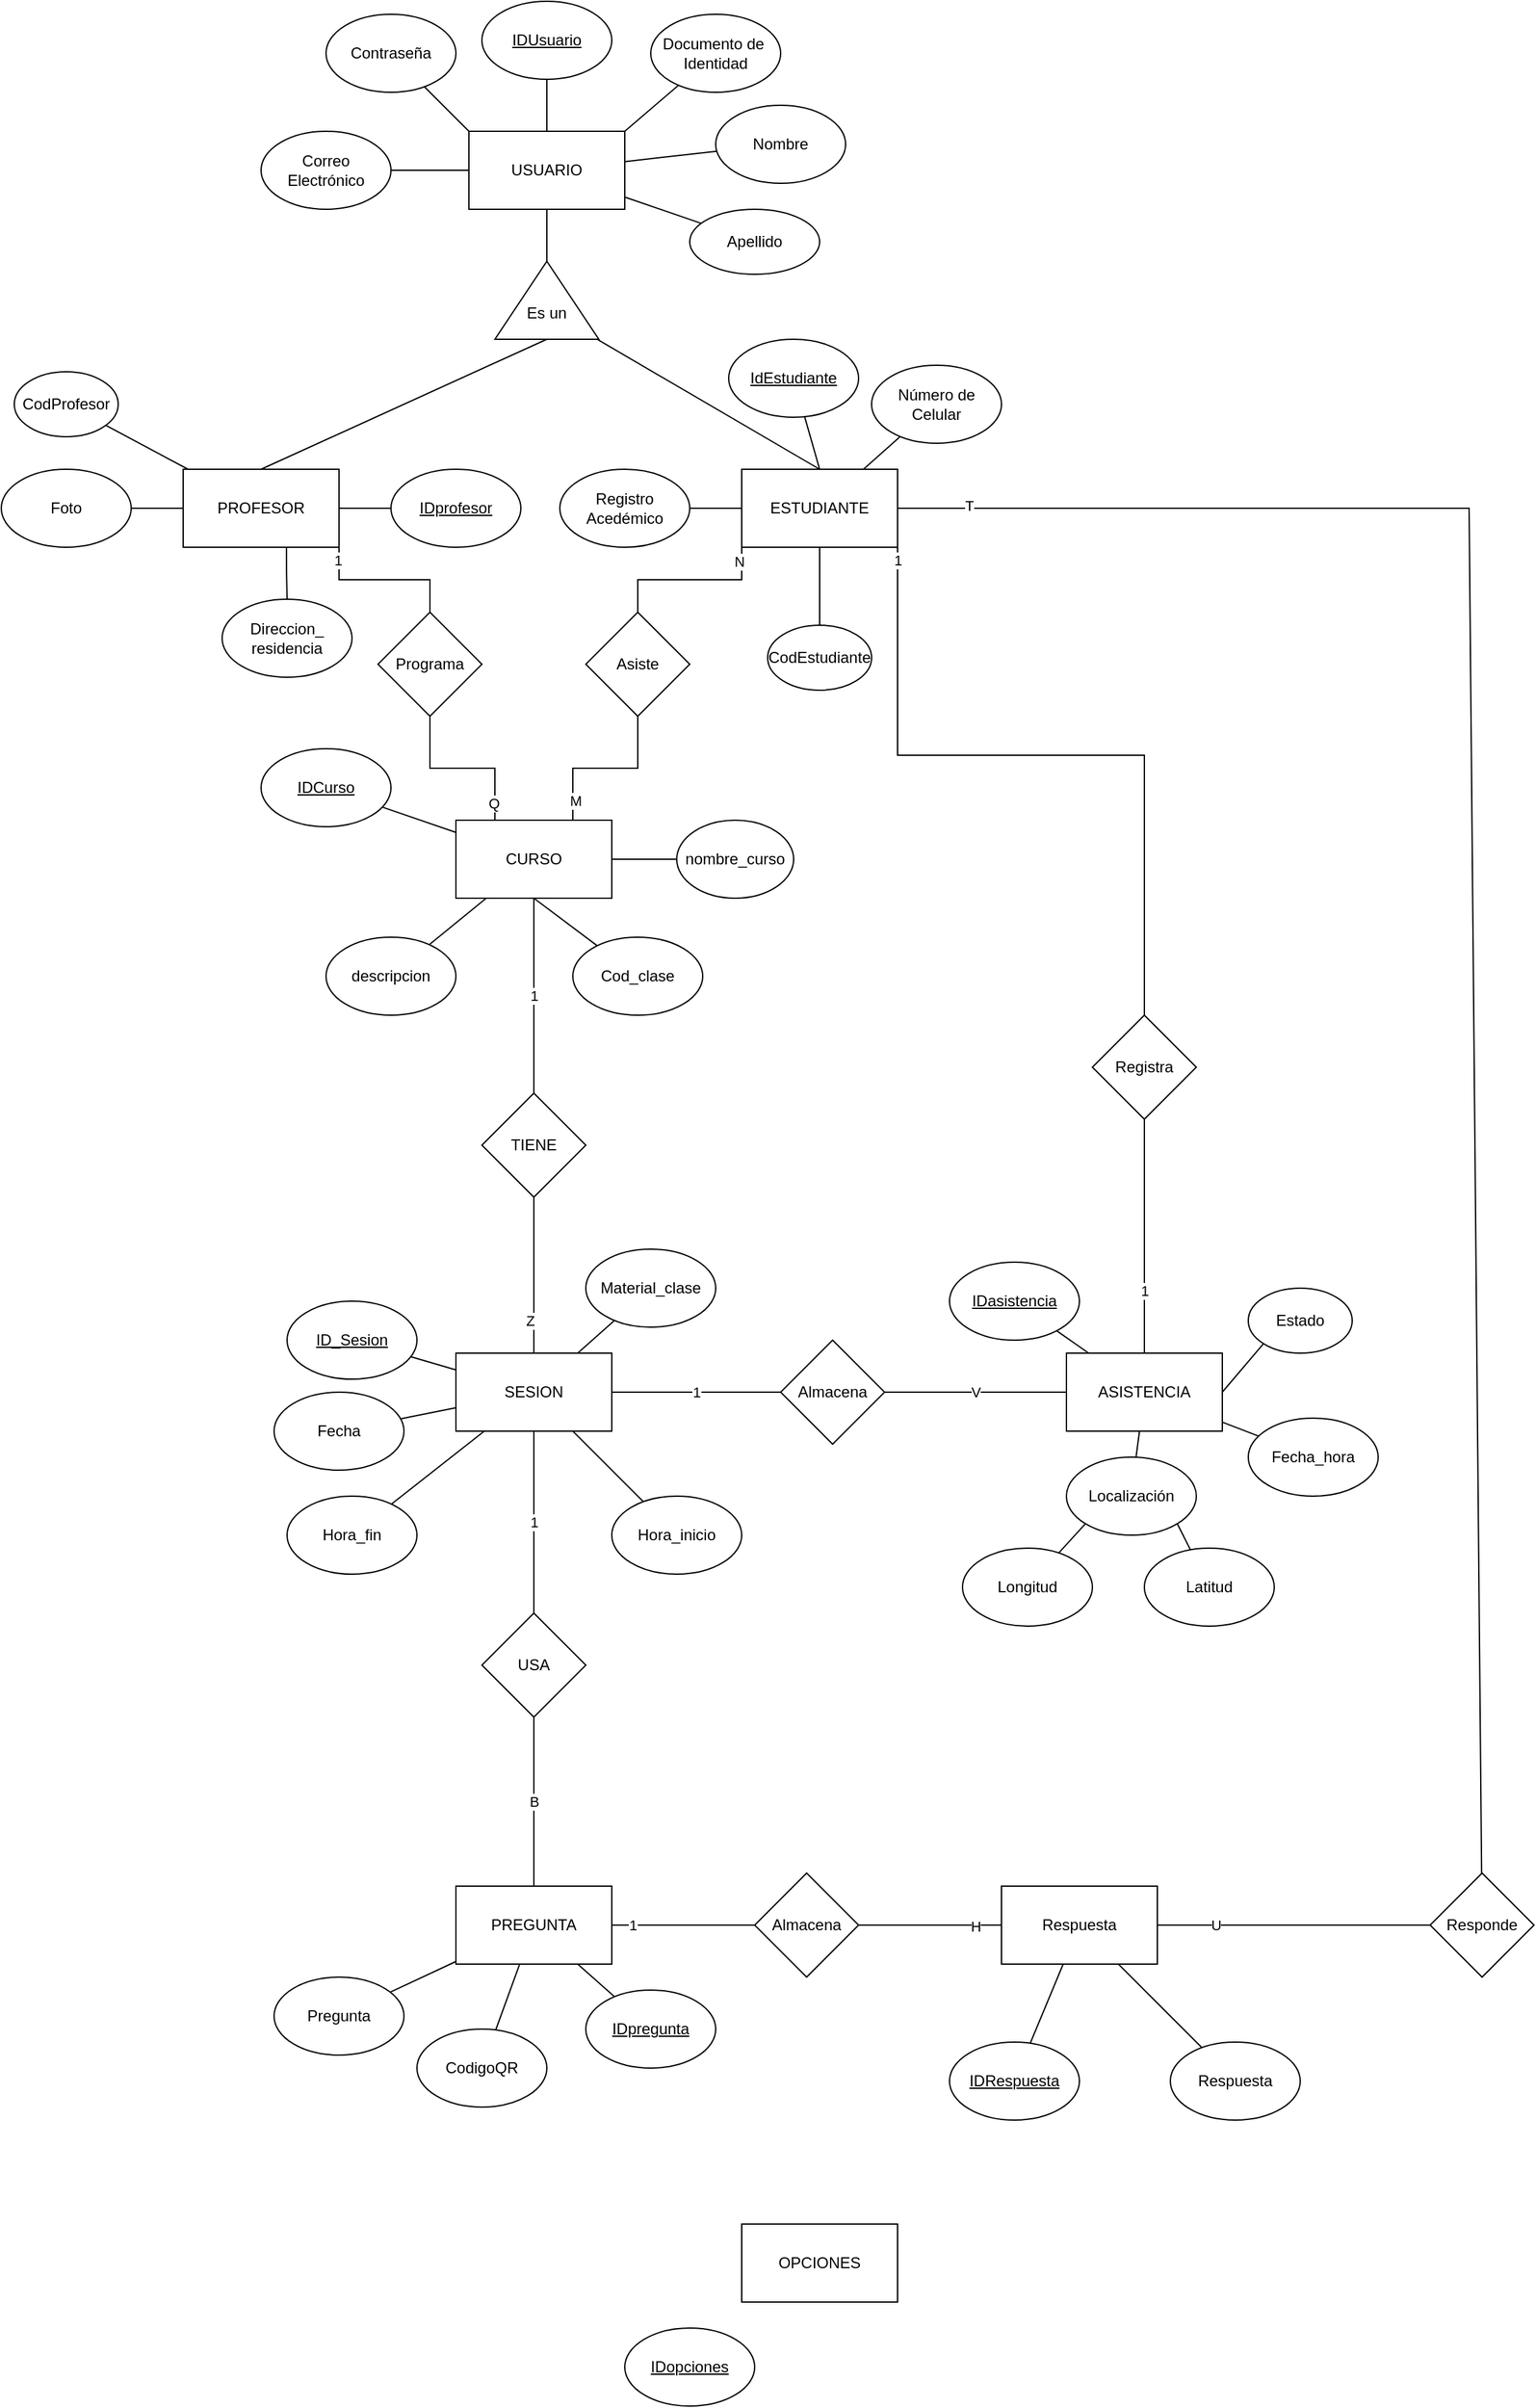 <mxfile version="24.8.4">
  <diagram name="Página-1" id="SKr4JnAI6dUfP8ET-OXA">
    <mxGraphModel dx="4165" dy="1978" grid="1" gridSize="10" guides="1" tooltips="1" connect="1" arrows="1" fold="1" page="1" pageScale="1" pageWidth="1920" pageHeight="1200" math="0" shadow="0">
      <root>
        <mxCell id="0" />
        <mxCell id="1" parent="0" />
        <mxCell id="InTDDSVPD--su6Mw10KX-32" value="" style="edgeStyle=orthogonalEdgeStyle;rounded=0;orthogonalLoop=1;jettySize=auto;html=1;endArrow=none;endFill=0;" parent="1" source="InTDDSVPD--su6Mw10KX-1" target="InTDDSVPD--su6Mw10KX-16" edge="1">
          <mxGeometry relative="1" as="geometry" />
        </mxCell>
        <mxCell id="InTDDSVPD--su6Mw10KX-33" value="" style="edgeStyle=orthogonalEdgeStyle;rounded=0;orthogonalLoop=1;jettySize=auto;html=1;endArrow=none;endFill=0;" parent="1" source="InTDDSVPD--su6Mw10KX-1" target="InTDDSVPD--su6Mw10KX-14" edge="1">
          <mxGeometry relative="1" as="geometry" />
        </mxCell>
        <mxCell id="InTDDSVPD--su6Mw10KX-86" value="" style="rounded=0;orthogonalLoop=1;jettySize=auto;html=1;endArrow=none;endFill=0;" parent="1" source="InTDDSVPD--su6Mw10KX-1" target="InTDDSVPD--su6Mw10KX-77" edge="1">
          <mxGeometry relative="1" as="geometry" />
        </mxCell>
        <mxCell id="InTDDSVPD--su6Mw10KX-1" value="USUARIO" style="rounded=0;whiteSpace=wrap;html=1;" parent="1" vertex="1">
          <mxGeometry x="740" y="100" width="120" height="60" as="geometry" />
        </mxCell>
        <mxCell id="InTDDSVPD--su6Mw10KX-38" value="" style="rounded=0;orthogonalLoop=1;jettySize=auto;html=1;endArrow=none;endFill=0;exitX=0.5;exitY=0;exitDx=0;exitDy=0;" parent="1" source="InTDDSVPD--su6Mw10KX-2" target="InTDDSVPD--su6Mw10KX-17" edge="1">
          <mxGeometry relative="1" as="geometry">
            <mxPoint x="1040" y="360" as="sourcePoint" />
          </mxGeometry>
        </mxCell>
        <mxCell id="InTDDSVPD--su6Mw10KX-40" value="" style="rounded=0;orthogonalLoop=1;jettySize=auto;html=1;endArrow=none;endFill=0;" parent="1" source="InTDDSVPD--su6Mw10KX-2" target="InTDDSVPD--su6Mw10KX-22" edge="1">
          <mxGeometry relative="1" as="geometry" />
        </mxCell>
        <mxCell id="InTDDSVPD--su6Mw10KX-2" value="ESTUDIANTE" style="rounded=0;whiteSpace=wrap;html=1;" parent="1" vertex="1">
          <mxGeometry x="950" y="360" width="120" height="60" as="geometry" />
        </mxCell>
        <mxCell id="InTDDSVPD--su6Mw10KX-29" value="" style="edgeStyle=orthogonalEdgeStyle;rounded=0;orthogonalLoop=1;jettySize=auto;html=1;endArrow=none;endFill=0;" parent="1" source="InTDDSVPD--su6Mw10KX-3" target="InTDDSVPD--su6Mw10KX-21" edge="1">
          <mxGeometry relative="1" as="geometry" />
        </mxCell>
        <mxCell id="InTDDSVPD--su6Mw10KX-30" value="" style="edgeStyle=orthogonalEdgeStyle;rounded=0;orthogonalLoop=1;jettySize=auto;html=1;endArrow=none;endFill=0;" parent="1" source="InTDDSVPD--su6Mw10KX-3" target="InTDDSVPD--su6Mw10KX-18" edge="1">
          <mxGeometry relative="1" as="geometry" />
        </mxCell>
        <mxCell id="InTDDSVPD--su6Mw10KX-31" value="" style="edgeStyle=orthogonalEdgeStyle;rounded=0;orthogonalLoop=1;jettySize=auto;html=1;endArrow=none;endFill=0;exitX=0.663;exitY=0.964;exitDx=0;exitDy=0;exitPerimeter=0;" parent="1" source="InTDDSVPD--su6Mw10KX-3" target="InTDDSVPD--su6Mw10KX-20" edge="1">
          <mxGeometry relative="1" as="geometry" />
        </mxCell>
        <mxCell id="InTDDSVPD--su6Mw10KX-3" value="PROFESOR" style="rounded=0;whiteSpace=wrap;html=1;" parent="1" vertex="1">
          <mxGeometry x="520" y="360" width="120" height="60" as="geometry" />
        </mxCell>
        <mxCell id="InTDDSVPD--su6Mw10KX-46" value="" style="rounded=0;orthogonalLoop=1;jettySize=auto;html=1;endArrow=none;endFill=0;" parent="1" source="InTDDSVPD--su6Mw10KX-5" target="InTDDSVPD--su6Mw10KX-41" edge="1">
          <mxGeometry relative="1" as="geometry" />
        </mxCell>
        <mxCell id="InTDDSVPD--su6Mw10KX-5" value="CURSO" style="rounded=0;whiteSpace=wrap;html=1;" parent="1" vertex="1">
          <mxGeometry x="730" y="630" width="120" height="60" as="geometry" />
        </mxCell>
        <mxCell id="InTDDSVPD--su6Mw10KX-57" value="" style="rounded=0;orthogonalLoop=1;jettySize=auto;html=1;endArrow=none;endFill=0;" parent="1" source="InTDDSVPD--su6Mw10KX-6" target="InTDDSVPD--su6Mw10KX-56" edge="1">
          <mxGeometry relative="1" as="geometry" />
        </mxCell>
        <mxCell id="InTDDSVPD--su6Mw10KX-60" value="" style="rounded=0;orthogonalLoop=1;jettySize=auto;html=1;endArrow=none;endFill=0;" parent="1" source="InTDDSVPD--su6Mw10KX-6" target="InTDDSVPD--su6Mw10KX-51" edge="1">
          <mxGeometry relative="1" as="geometry" />
        </mxCell>
        <mxCell id="InTDDSVPD--su6Mw10KX-6" value="ASISTENCIA" style="rounded=0;whiteSpace=wrap;html=1;" parent="1" vertex="1">
          <mxGeometry x="1200" y="1040" width="120" height="60" as="geometry" />
        </mxCell>
        <mxCell id="Obs5ATMhI5aagDlobxmG-7" value="" style="edgeStyle=orthogonalEdgeStyle;rounded=0;orthogonalLoop=1;jettySize=auto;html=1;endArrow=none;endFill=0;" edge="1" parent="1" source="InTDDSVPD--su6Mw10KX-7" target="pCD0jgpHs92SvYQqpGJX-36">
          <mxGeometry relative="1" as="geometry" />
        </mxCell>
        <mxCell id="Obs5ATMhI5aagDlobxmG-8" value="1" style="edgeLabel;html=1;align=center;verticalAlign=middle;resizable=0;points=[];" vertex="1" connectable="0" parent="Obs5ATMhI5aagDlobxmG-7">
          <mxGeometry x="-0.708" relative="1" as="geometry">
            <mxPoint as="offset" />
          </mxGeometry>
        </mxCell>
        <mxCell id="InTDDSVPD--su6Mw10KX-7" value="PREGUNTA" style="rounded=0;whiteSpace=wrap;html=1;" parent="1" vertex="1">
          <mxGeometry x="730" y="1450" width="120" height="60" as="geometry" />
        </mxCell>
        <mxCell id="InTDDSVPD--su6Mw10KX-35" value="" style="rounded=0;orthogonalLoop=1;jettySize=auto;html=1;entryX=1;entryY=0;entryDx=0;entryDy=0;endArrow=none;endFill=0;" parent="1" source="InTDDSVPD--su6Mw10KX-11" target="InTDDSVPD--su6Mw10KX-1" edge="1">
          <mxGeometry relative="1" as="geometry" />
        </mxCell>
        <mxCell id="InTDDSVPD--su6Mw10KX-11" value="Documento de&amp;nbsp;&lt;div&gt;Identidad&lt;/div&gt;" style="ellipse;whiteSpace=wrap;html=1;" parent="1" vertex="1">
          <mxGeometry x="880" y="10" width="100" height="60" as="geometry" />
        </mxCell>
        <mxCell id="InTDDSVPD--su6Mw10KX-34" value="" style="rounded=0;orthogonalLoop=1;jettySize=auto;html=1;entryX=0;entryY=0;entryDx=0;entryDy=0;endArrow=none;endFill=0;" parent="1" source="InTDDSVPD--su6Mw10KX-13" target="InTDDSVPD--su6Mw10KX-1" edge="1">
          <mxGeometry relative="1" as="geometry" />
        </mxCell>
        <mxCell id="InTDDSVPD--su6Mw10KX-13" value="Contraseña" style="ellipse;whiteSpace=wrap;html=1;" parent="1" vertex="1">
          <mxGeometry x="630" y="10" width="100" height="60" as="geometry" />
        </mxCell>
        <mxCell id="InTDDSVPD--su6Mw10KX-14" value="Correo Electrónico" style="ellipse;whiteSpace=wrap;html=1;" parent="1" vertex="1">
          <mxGeometry x="580" y="100" width="100" height="60" as="geometry" />
        </mxCell>
        <mxCell id="InTDDSVPD--su6Mw10KX-36" value="" style="rounded=0;orthogonalLoop=1;jettySize=auto;html=1;endArrow=none;endFill=0;" parent="1" source="InTDDSVPD--su6Mw10KX-15" target="InTDDSVPD--su6Mw10KX-1" edge="1">
          <mxGeometry relative="1" as="geometry" />
        </mxCell>
        <mxCell id="InTDDSVPD--su6Mw10KX-15" value="Nombre" style="ellipse;whiteSpace=wrap;html=1;" parent="1" vertex="1">
          <mxGeometry x="930" y="80" width="100" height="60" as="geometry" />
        </mxCell>
        <mxCell id="InTDDSVPD--su6Mw10KX-16" value="&lt;u&gt;IDUsuario&lt;/u&gt;" style="ellipse;whiteSpace=wrap;html=1;" parent="1" vertex="1">
          <mxGeometry x="750" width="100" height="60" as="geometry" />
        </mxCell>
        <mxCell id="InTDDSVPD--su6Mw10KX-17" value="&lt;u&gt;IdEstudiante&lt;/u&gt;" style="ellipse;whiteSpace=wrap;html=1;" parent="1" vertex="1">
          <mxGeometry x="940" y="260" width="100" height="60" as="geometry" />
        </mxCell>
        <mxCell id="InTDDSVPD--su6Mw10KX-18" value="&lt;u&gt;IDprofesor&lt;/u&gt;" style="ellipse;whiteSpace=wrap;html=1;" parent="1" vertex="1">
          <mxGeometry x="680" y="360" width="100" height="60" as="geometry" />
        </mxCell>
        <mxCell id="InTDDSVPD--su6Mw10KX-20" value="Direccion_&lt;div&gt;residencia&lt;/div&gt;" style="ellipse;whiteSpace=wrap;html=1;" parent="1" vertex="1">
          <mxGeometry x="550" y="460" width="100" height="60" as="geometry" />
        </mxCell>
        <mxCell id="InTDDSVPD--su6Mw10KX-21" value="Foto" style="ellipse;whiteSpace=wrap;html=1;" parent="1" vertex="1">
          <mxGeometry x="380" y="360" width="100" height="60" as="geometry" />
        </mxCell>
        <mxCell id="InTDDSVPD--su6Mw10KX-22" value="Número de Celular" style="ellipse;whiteSpace=wrap;html=1;" parent="1" vertex="1">
          <mxGeometry x="1050" y="280" width="100" height="60" as="geometry" />
        </mxCell>
        <mxCell id="InTDDSVPD--su6Mw10KX-37" value="" style="rounded=0;orthogonalLoop=1;jettySize=auto;html=1;endArrow=none;endFill=0;" parent="1" source="InTDDSVPD--su6Mw10KX-23" target="InTDDSVPD--su6Mw10KX-2" edge="1">
          <mxGeometry relative="1" as="geometry" />
        </mxCell>
        <mxCell id="InTDDSVPD--su6Mw10KX-23" value="Registro Acedémico" style="ellipse;whiteSpace=wrap;html=1;" parent="1" vertex="1">
          <mxGeometry x="810" y="360" width="100" height="60" as="geometry" />
        </mxCell>
        <mxCell id="InTDDSVPD--su6Mw10KX-41" value="&lt;u&gt;IDCurso&lt;/u&gt;" style="ellipse;whiteSpace=wrap;html=1;" parent="1" vertex="1">
          <mxGeometry x="580" y="575" width="100" height="60" as="geometry" />
        </mxCell>
        <mxCell id="InTDDSVPD--su6Mw10KX-50" value="" style="rounded=0;orthogonalLoop=1;jettySize=auto;html=1;endArrow=none;endFill=0;entryX=0.5;entryY=1;entryDx=0;entryDy=0;" parent="1" source="InTDDSVPD--su6Mw10KX-42" target="InTDDSVPD--su6Mw10KX-5" edge="1">
          <mxGeometry relative="1" as="geometry">
            <mxPoint x="770" y="700" as="targetPoint" />
          </mxGeometry>
        </mxCell>
        <mxCell id="InTDDSVPD--su6Mw10KX-42" value="Cod_clase" style="ellipse;whiteSpace=wrap;html=1;" parent="1" vertex="1">
          <mxGeometry x="820" y="720" width="100" height="60" as="geometry" />
        </mxCell>
        <mxCell id="InTDDSVPD--su6Mw10KX-49" value="" style="rounded=0;orthogonalLoop=1;jettySize=auto;html=1;endArrow=none;endFill=0;" parent="1" source="InTDDSVPD--su6Mw10KX-43" target="InTDDSVPD--su6Mw10KX-5" edge="1">
          <mxGeometry relative="1" as="geometry" />
        </mxCell>
        <mxCell id="InTDDSVPD--su6Mw10KX-43" value="descripcion" style="ellipse;whiteSpace=wrap;html=1;" parent="1" vertex="1">
          <mxGeometry x="630" y="720" width="100" height="60" as="geometry" />
        </mxCell>
        <mxCell id="InTDDSVPD--su6Mw10KX-51" value="Fecha_hora" style="ellipse;whiteSpace=wrap;html=1;" parent="1" vertex="1">
          <mxGeometry x="1340" y="1090" width="100" height="60" as="geometry" />
        </mxCell>
        <mxCell id="InTDDSVPD--su6Mw10KX-61" value="" style="rounded=0;orthogonalLoop=1;jettySize=auto;html=1;endArrow=none;endFill=0;" parent="1" source="InTDDSVPD--su6Mw10KX-53" target="InTDDSVPD--su6Mw10KX-6" edge="1">
          <mxGeometry relative="1" as="geometry" />
        </mxCell>
        <mxCell id="InTDDSVPD--su6Mw10KX-53" value="Localización" style="ellipse;whiteSpace=wrap;html=1;" parent="1" vertex="1">
          <mxGeometry x="1200" y="1120" width="100" height="60" as="geometry" />
        </mxCell>
        <mxCell id="InTDDSVPD--su6Mw10KX-64" value="" style="rounded=0;orthogonalLoop=1;jettySize=auto;html=1;entryX=0;entryY=1;entryDx=0;entryDy=0;endArrow=none;endFill=0;" parent="1" source="InTDDSVPD--su6Mw10KX-54" target="InTDDSVPD--su6Mw10KX-53" edge="1">
          <mxGeometry relative="1" as="geometry" />
        </mxCell>
        <mxCell id="InTDDSVPD--su6Mw10KX-54" value="Longitud" style="ellipse;whiteSpace=wrap;html=1;" parent="1" vertex="1">
          <mxGeometry x="1120" y="1190" width="100" height="60" as="geometry" />
        </mxCell>
        <mxCell id="InTDDSVPD--su6Mw10KX-63" value="" style="rounded=0;orthogonalLoop=1;jettySize=auto;html=1;endArrow=none;endFill=0;entryX=1;entryY=1;entryDx=0;entryDy=0;" parent="1" source="InTDDSVPD--su6Mw10KX-55" target="InTDDSVPD--su6Mw10KX-53" edge="1">
          <mxGeometry relative="1" as="geometry" />
        </mxCell>
        <mxCell id="InTDDSVPD--su6Mw10KX-55" value="Latitud" style="ellipse;whiteSpace=wrap;html=1;" parent="1" vertex="1">
          <mxGeometry x="1260" y="1190" width="100" height="60" as="geometry" />
        </mxCell>
        <mxCell id="InTDDSVPD--su6Mw10KX-56" value="&lt;u&gt;IDasistencia&lt;/u&gt;" style="ellipse;whiteSpace=wrap;html=1;" parent="1" vertex="1">
          <mxGeometry x="1110" y="970" width="100" height="60" as="geometry" />
        </mxCell>
        <mxCell id="InTDDSVPD--su6Mw10KX-73" value="" style="rounded=0;orthogonalLoop=1;jettySize=auto;html=1;endArrow=none;endFill=0;" parent="1" source="InTDDSVPD--su6Mw10KX-66" target="InTDDSVPD--su6Mw10KX-7" edge="1">
          <mxGeometry relative="1" as="geometry" />
        </mxCell>
        <mxCell id="InTDDSVPD--su6Mw10KX-66" value="CodigoQR" style="ellipse;whiteSpace=wrap;html=1;" parent="1" vertex="1">
          <mxGeometry x="700" y="1560" width="100" height="60" as="geometry" />
        </mxCell>
        <mxCell id="InTDDSVPD--su6Mw10KX-71" value="" style="rounded=0;orthogonalLoop=1;jettySize=auto;html=1;endArrow=none;endFill=0;" parent="1" source="InTDDSVPD--su6Mw10KX-67" target="InTDDSVPD--su6Mw10KX-7" edge="1">
          <mxGeometry relative="1" as="geometry" />
        </mxCell>
        <mxCell id="InTDDSVPD--su6Mw10KX-67" value="&lt;u&gt;IDpregunta&lt;/u&gt;" style="ellipse;whiteSpace=wrap;html=1;" parent="1" vertex="1">
          <mxGeometry x="830" y="1530" width="100" height="60" as="geometry" />
        </mxCell>
        <mxCell id="InTDDSVPD--su6Mw10KX-77" value="" style="triangle;whiteSpace=wrap;html=1;rotation=-90;" parent="1" vertex="1">
          <mxGeometry x="770" y="190" width="60" height="80" as="geometry" />
        </mxCell>
        <mxCell id="InTDDSVPD--su6Mw10KX-78" value="Es un" style="text;html=1;align=center;verticalAlign=middle;whiteSpace=wrap;rounded=0;" parent="1" vertex="1">
          <mxGeometry x="780" y="230" width="40" height="20" as="geometry" />
        </mxCell>
        <mxCell id="InTDDSVPD--su6Mw10KX-79" value="" style="endArrow=none;html=1;rounded=0;entryX=0.5;entryY=0;entryDx=0;entryDy=0;exitX=-0.006;exitY=0.991;exitDx=0;exitDy=0;exitPerimeter=0;" parent="1" source="InTDDSVPD--su6Mw10KX-77" target="InTDDSVPD--su6Mw10KX-2" edge="1">
          <mxGeometry width="50" height="50" relative="1" as="geometry">
            <mxPoint x="720" y="390" as="sourcePoint" />
            <mxPoint x="770" y="340" as="targetPoint" />
          </mxGeometry>
        </mxCell>
        <mxCell id="InTDDSVPD--su6Mw10KX-81" value="" style="endArrow=none;html=1;rounded=0;exitX=0;exitY=0.5;exitDx=0;exitDy=0;entryX=0.5;entryY=0;entryDx=0;entryDy=0;" parent="1" source="InTDDSVPD--su6Mw10KX-77" target="InTDDSVPD--su6Mw10KX-3" edge="1">
          <mxGeometry width="50" height="50" relative="1" as="geometry">
            <mxPoint x="570" y="310" as="sourcePoint" />
            <mxPoint x="620" y="260" as="targetPoint" />
          </mxGeometry>
        </mxCell>
        <mxCell id="InTDDSVPD--su6Mw10KX-90" value="" style="rounded=0;orthogonalLoop=1;jettySize=auto;html=1;endArrow=none;endFill=0;edgeStyle=orthogonalEdgeStyle;entryX=1;entryY=0.25;entryDx=0;entryDy=0;exitX=0.5;exitY=0;exitDx=0;exitDy=0;" parent="1" source="InTDDSVPD--su6Mw10KX-89" target="InTDDSVPD--su6Mw10KX-2" edge="1">
          <mxGeometry relative="1" as="geometry">
            <Array as="points">
              <mxPoint x="1260" y="580" />
              <mxPoint x="1070" y="580" />
            </Array>
          </mxGeometry>
        </mxCell>
        <mxCell id="InTDDSVPD--su6Mw10KX-122" value="1" style="edgeLabel;html=1;align=center;verticalAlign=middle;resizable=0;points=[];" parent="InTDDSVPD--su6Mw10KX-90" vertex="1" connectable="0">
          <mxGeometry x="0.815" relative="1" as="geometry">
            <mxPoint as="offset" />
          </mxGeometry>
        </mxCell>
        <mxCell id="InTDDSVPD--su6Mw10KX-91" value="" style="rounded=0;orthogonalLoop=1;jettySize=auto;html=1;endArrow=none;endFill=0;edgeStyle=orthogonalEdgeStyle;" parent="1" source="InTDDSVPD--su6Mw10KX-89" target="InTDDSVPD--su6Mw10KX-6" edge="1">
          <mxGeometry relative="1" as="geometry" />
        </mxCell>
        <mxCell id="InTDDSVPD--su6Mw10KX-123" value="1" style="edgeLabel;html=1;align=center;verticalAlign=middle;resizable=0;points=[];" parent="InTDDSVPD--su6Mw10KX-91" vertex="1" connectable="0">
          <mxGeometry x="0.466" relative="1" as="geometry">
            <mxPoint as="offset" />
          </mxGeometry>
        </mxCell>
        <mxCell id="InTDDSVPD--su6Mw10KX-89" value="Registra" style="rhombus;whiteSpace=wrap;html=1;" parent="1" vertex="1">
          <mxGeometry x="1220" y="780" width="80" height="80" as="geometry" />
        </mxCell>
        <mxCell id="InTDDSVPD--su6Mw10KX-93" value="" style="rounded=0;orthogonalLoop=1;jettySize=auto;html=1;endArrow=none;endFill=0;exitX=0.5;exitY=0;exitDx=0;exitDy=0;edgeStyle=orthogonalEdgeStyle;entryX=0;entryY=1;entryDx=0;entryDy=0;" parent="1" source="InTDDSVPD--su6Mw10KX-92" target="InTDDSVPD--su6Mw10KX-2" edge="1">
          <mxGeometry relative="1" as="geometry" />
        </mxCell>
        <mxCell id="InTDDSVPD--su6Mw10KX-109" value="N" style="edgeLabel;html=1;align=center;verticalAlign=middle;resizable=0;points=[];" parent="InTDDSVPD--su6Mw10KX-93" vertex="1" connectable="0">
          <mxGeometry x="0.834" y="2" relative="1" as="geometry">
            <mxPoint as="offset" />
          </mxGeometry>
        </mxCell>
        <mxCell id="InTDDSVPD--su6Mw10KX-94" value="" style="edgeStyle=orthogonalEdgeStyle;rounded=0;orthogonalLoop=1;jettySize=auto;html=1;endArrow=none;endFill=0;entryX=0.75;entryY=0;entryDx=0;entryDy=0;" parent="1" source="InTDDSVPD--su6Mw10KX-92" target="InTDDSVPD--su6Mw10KX-5" edge="1">
          <mxGeometry relative="1" as="geometry" />
        </mxCell>
        <mxCell id="InTDDSVPD--su6Mw10KX-110" value="M" style="edgeLabel;html=1;align=center;verticalAlign=middle;resizable=0;points=[];" parent="InTDDSVPD--su6Mw10KX-94" vertex="1" connectable="0">
          <mxGeometry x="0.758" y="2" relative="1" as="geometry">
            <mxPoint as="offset" />
          </mxGeometry>
        </mxCell>
        <mxCell id="InTDDSVPD--su6Mw10KX-92" value="Asiste" style="rhombus;whiteSpace=wrap;html=1;" parent="1" vertex="1">
          <mxGeometry x="830" y="470" width="80" height="80" as="geometry" />
        </mxCell>
        <mxCell id="InTDDSVPD--su6Mw10KX-96" value="" style="edgeStyle=orthogonalEdgeStyle;rounded=0;orthogonalLoop=1;jettySize=auto;html=1;endArrow=none;endFill=0;entryX=1;entryY=1;entryDx=0;entryDy=0;exitX=0.5;exitY=0;exitDx=0;exitDy=0;" parent="1" source="InTDDSVPD--su6Mw10KX-95" target="InTDDSVPD--su6Mw10KX-3" edge="1">
          <mxGeometry relative="1" as="geometry" />
        </mxCell>
        <mxCell id="InTDDSVPD--su6Mw10KX-111" value="1" style="edgeLabel;html=1;align=center;verticalAlign=middle;resizable=0;points=[];" parent="InTDDSVPD--su6Mw10KX-96" vertex="1" connectable="0">
          <mxGeometry x="0.84" y="1" relative="1" as="geometry">
            <mxPoint as="offset" />
          </mxGeometry>
        </mxCell>
        <mxCell id="InTDDSVPD--su6Mw10KX-97" value="" style="edgeStyle=orthogonalEdgeStyle;rounded=0;orthogonalLoop=1;jettySize=auto;html=1;endArrow=none;endFill=0;entryX=0.25;entryY=0;entryDx=0;entryDy=0;" parent="1" source="InTDDSVPD--su6Mw10KX-95" target="InTDDSVPD--su6Mw10KX-5" edge="1">
          <mxGeometry relative="1" as="geometry" />
        </mxCell>
        <mxCell id="InTDDSVPD--su6Mw10KX-112" value="Q" style="edgeLabel;html=1;align=center;verticalAlign=middle;resizable=0;points=[];" parent="InTDDSVPD--su6Mw10KX-97" vertex="1" connectable="0">
          <mxGeometry x="0.795" y="-1" relative="1" as="geometry">
            <mxPoint as="offset" />
          </mxGeometry>
        </mxCell>
        <mxCell id="InTDDSVPD--su6Mw10KX-95" value="Programa" style="rhombus;whiteSpace=wrap;html=1;" parent="1" vertex="1">
          <mxGeometry x="670" y="470" width="80" height="80" as="geometry" />
        </mxCell>
        <mxCell id="InTDDSVPD--su6Mw10KX-98" value="Responde" style="rhombus;whiteSpace=wrap;html=1;" parent="1" vertex="1">
          <mxGeometry x="1480" y="1440" width="80" height="80" as="geometry" />
        </mxCell>
        <mxCell id="Ly8pcLTeFkxgY5-yv_l1-1" value="Apellido" style="ellipse;whiteSpace=wrap;html=1;" parent="1" vertex="1">
          <mxGeometry x="910" y="160" width="100" height="50" as="geometry" />
        </mxCell>
        <mxCell id="Ly8pcLTeFkxgY5-yv_l1-2" value="" style="endArrow=none;html=1;rounded=0;" parent="1" source="InTDDSVPD--su6Mw10KX-1" target="Ly8pcLTeFkxgY5-yv_l1-1" edge="1">
          <mxGeometry width="50" height="50" relative="1" as="geometry">
            <mxPoint x="820" y="260" as="sourcePoint" />
            <mxPoint x="870" y="210" as="targetPoint" />
          </mxGeometry>
        </mxCell>
        <mxCell id="Ly8pcLTeFkxgY5-yv_l1-3" value="nombre_curso" style="ellipse;whiteSpace=wrap;html=1;" parent="1" vertex="1">
          <mxGeometry x="900" y="630" width="90" height="60" as="geometry" />
        </mxCell>
        <mxCell id="Ly8pcLTeFkxgY5-yv_l1-7" value="" style="endArrow=none;html=1;rounded=0;exitX=0;exitY=0.5;exitDx=0;exitDy=0;entryX=1;entryY=0.5;entryDx=0;entryDy=0;" parent="1" source="Ly8pcLTeFkxgY5-yv_l1-3" target="InTDDSVPD--su6Mw10KX-5" edge="1">
          <mxGeometry width="50" height="50" relative="1" as="geometry">
            <mxPoint x="750" y="700" as="sourcePoint" />
            <mxPoint x="800" y="650" as="targetPoint" />
          </mxGeometry>
        </mxCell>
        <mxCell id="Ly8pcLTeFkxgY5-yv_l1-8" value="Estado" style="ellipse;whiteSpace=wrap;html=1;" parent="1" vertex="1">
          <mxGeometry x="1340" y="990" width="80" height="50" as="geometry" />
        </mxCell>
        <mxCell id="Ly8pcLTeFkxgY5-yv_l1-35" value="" style="endArrow=none;html=1;rounded=0;entryX=0;entryY=1;entryDx=0;entryDy=0;exitX=1;exitY=0.5;exitDx=0;exitDy=0;" parent="1" source="InTDDSVPD--su6Mw10KX-6" target="Ly8pcLTeFkxgY5-yv_l1-8" edge="1">
          <mxGeometry width="50" height="50" relative="1" as="geometry">
            <mxPoint x="1440" y="850" as="sourcePoint" />
            <mxPoint x="1490" y="800" as="targetPoint" />
          </mxGeometry>
        </mxCell>
        <mxCell id="pCD0jgpHs92SvYQqpGJX-9" value="SESION" style="rounded=0;whiteSpace=wrap;html=1;" parent="1" vertex="1">
          <mxGeometry x="730" y="1040" width="120" height="60" as="geometry" />
        </mxCell>
        <mxCell id="pCD0jgpHs92SvYQqpGJX-10" value="&lt;u&gt;ID_Sesion&lt;/u&gt;" style="ellipse;whiteSpace=wrap;html=1;" parent="1" vertex="1">
          <mxGeometry x="600" y="1000" width="100" height="60" as="geometry" />
        </mxCell>
        <mxCell id="pCD0jgpHs92SvYQqpGJX-11" value="Material_clase" style="ellipse;whiteSpace=wrap;html=1;" parent="1" vertex="1">
          <mxGeometry x="830" y="960" width="100" height="60" as="geometry" />
        </mxCell>
        <mxCell id="pCD0jgpHs92SvYQqpGJX-12" value="Fecha" style="ellipse;whiteSpace=wrap;html=1;" parent="1" vertex="1">
          <mxGeometry x="590" y="1070" width="100" height="60" as="geometry" />
        </mxCell>
        <mxCell id="pCD0jgpHs92SvYQqpGJX-13" value="Hora_fin" style="ellipse;whiteSpace=wrap;html=1;" parent="1" vertex="1">
          <mxGeometry x="600" y="1150" width="100" height="60" as="geometry" />
        </mxCell>
        <mxCell id="pCD0jgpHs92SvYQqpGJX-14" value="Hora_inicio" style="ellipse;whiteSpace=wrap;html=1;" parent="1" vertex="1">
          <mxGeometry x="850" y="1150" width="100" height="60" as="geometry" />
        </mxCell>
        <mxCell id="pCD0jgpHs92SvYQqpGJX-15" value="TIENE" style="rhombus;whiteSpace=wrap;html=1;" parent="1" vertex="1">
          <mxGeometry x="750" y="840" width="80" height="80" as="geometry" />
        </mxCell>
        <mxCell id="pCD0jgpHs92SvYQqpGJX-16" value="1" style="endArrow=none;html=1;rounded=0;entryX=0.5;entryY=1;entryDx=0;entryDy=0;exitX=0.5;exitY=0;exitDx=0;exitDy=0;" parent="1" source="pCD0jgpHs92SvYQqpGJX-15" target="InTDDSVPD--su6Mw10KX-5" edge="1">
          <mxGeometry width="50" height="50" relative="1" as="geometry">
            <mxPoint x="710" y="860" as="sourcePoint" />
            <mxPoint x="760" y="810" as="targetPoint" />
          </mxGeometry>
        </mxCell>
        <mxCell id="pCD0jgpHs92SvYQqpGJX-17" value="" style="endArrow=none;html=1;rounded=0;exitX=0.5;exitY=0;exitDx=0;exitDy=0;entryX=0.5;entryY=1;entryDx=0;entryDy=0;" parent="1" source="pCD0jgpHs92SvYQqpGJX-9" target="pCD0jgpHs92SvYQqpGJX-15" edge="1">
          <mxGeometry width="50" height="50" relative="1" as="geometry">
            <mxPoint x="710" y="860" as="sourcePoint" />
            <mxPoint x="760" y="810" as="targetPoint" />
          </mxGeometry>
        </mxCell>
        <mxCell id="pCD0jgpHs92SvYQqpGJX-18" value="Z" style="edgeLabel;html=1;align=center;verticalAlign=middle;resizable=0;points=[];" parent="pCD0jgpHs92SvYQqpGJX-17" vertex="1" connectable="0">
          <mxGeometry x="-0.578" y="3" relative="1" as="geometry">
            <mxPoint as="offset" />
          </mxGeometry>
        </mxCell>
        <mxCell id="pCD0jgpHs92SvYQqpGJX-19" value="" style="endArrow=none;html=1;rounded=0;" parent="1" source="pCD0jgpHs92SvYQqpGJX-10" target="pCD0jgpHs92SvYQqpGJX-9" edge="1">
          <mxGeometry width="50" height="50" relative="1" as="geometry">
            <mxPoint x="710" y="1030" as="sourcePoint" />
            <mxPoint x="760" y="980" as="targetPoint" />
          </mxGeometry>
        </mxCell>
        <mxCell id="pCD0jgpHs92SvYQqpGJX-23" value="" style="endArrow=none;html=1;rounded=0;" parent="1" source="pCD0jgpHs92SvYQqpGJX-12" target="pCD0jgpHs92SvYQqpGJX-9" edge="1">
          <mxGeometry width="50" height="50" relative="1" as="geometry">
            <mxPoint x="710" y="1030" as="sourcePoint" />
            <mxPoint x="760" y="980" as="targetPoint" />
          </mxGeometry>
        </mxCell>
        <mxCell id="pCD0jgpHs92SvYQqpGJX-24" value="" style="endArrow=none;html=1;rounded=0;" parent="1" source="pCD0jgpHs92SvYQqpGJX-9" target="pCD0jgpHs92SvYQqpGJX-11" edge="1">
          <mxGeometry width="50" height="50" relative="1" as="geometry">
            <mxPoint x="710" y="1030" as="sourcePoint" />
            <mxPoint x="760" y="980" as="targetPoint" />
          </mxGeometry>
        </mxCell>
        <mxCell id="pCD0jgpHs92SvYQqpGJX-25" value="" style="endArrow=none;html=1;rounded=0;" parent="1" source="pCD0jgpHs92SvYQqpGJX-9" target="pCD0jgpHs92SvYQqpGJX-13" edge="1">
          <mxGeometry width="50" height="50" relative="1" as="geometry">
            <mxPoint x="720" y="1040" as="sourcePoint" />
            <mxPoint x="770" y="990" as="targetPoint" />
          </mxGeometry>
        </mxCell>
        <mxCell id="pCD0jgpHs92SvYQqpGJX-26" value="" style="endArrow=none;html=1;rounded=0;" parent="1" source="pCD0jgpHs92SvYQqpGJX-9" target="pCD0jgpHs92SvYQqpGJX-14" edge="1">
          <mxGeometry width="50" height="50" relative="1" as="geometry">
            <mxPoint x="730" y="1050" as="sourcePoint" />
            <mxPoint x="780" y="1000" as="targetPoint" />
          </mxGeometry>
        </mxCell>
        <mxCell id="pCD0jgpHs92SvYQqpGJX-28" value="Almacena" style="rhombus;whiteSpace=wrap;html=1;" parent="1" vertex="1">
          <mxGeometry x="980" y="1030" width="80" height="80" as="geometry" />
        </mxCell>
        <mxCell id="pCD0jgpHs92SvYQqpGJX-29" value="1" style="endArrow=none;html=1;rounded=0;" parent="1" source="pCD0jgpHs92SvYQqpGJX-9" target="pCD0jgpHs92SvYQqpGJX-28" edge="1">
          <mxGeometry width="50" height="50" relative="1" as="geometry">
            <mxPoint x="990" y="1080" as="sourcePoint" />
            <mxPoint x="1040" y="1030" as="targetPoint" />
          </mxGeometry>
        </mxCell>
        <mxCell id="pCD0jgpHs92SvYQqpGJX-30" value="V" style="endArrow=none;html=1;rounded=0;" parent="1" source="pCD0jgpHs92SvYQqpGJX-28" target="InTDDSVPD--su6Mw10KX-6" edge="1">
          <mxGeometry width="50" height="50" relative="1" as="geometry">
            <mxPoint x="990" y="1080" as="sourcePoint" />
            <mxPoint x="1040" y="1030" as="targetPoint" />
          </mxGeometry>
        </mxCell>
        <mxCell id="pCD0jgpHs92SvYQqpGJX-31" value="USA" style="rhombus;whiteSpace=wrap;html=1;" parent="1" vertex="1">
          <mxGeometry x="750" y="1240" width="80" height="80" as="geometry" />
        </mxCell>
        <mxCell id="pCD0jgpHs92SvYQqpGJX-32" value="1" style="endArrow=none;html=1;rounded=0;entryX=0.5;entryY=1;entryDx=0;entryDy=0;exitX=0.5;exitY=0;exitDx=0;exitDy=0;" parent="1" source="pCD0jgpHs92SvYQqpGJX-31" target="pCD0jgpHs92SvYQqpGJX-9" edge="1">
          <mxGeometry width="50" height="50" relative="1" as="geometry">
            <mxPoint x="810" y="1270" as="sourcePoint" />
            <mxPoint x="860" y="1220" as="targetPoint" />
          </mxGeometry>
        </mxCell>
        <mxCell id="pCD0jgpHs92SvYQqpGJX-33" value="B" style="endArrow=none;html=1;rounded=0;exitX=0.5;exitY=0;exitDx=0;exitDy=0;entryX=0.5;entryY=1;entryDx=0;entryDy=0;" parent="1" source="InTDDSVPD--su6Mw10KX-7" target="pCD0jgpHs92SvYQqpGJX-31" edge="1">
          <mxGeometry width="50" height="50" relative="1" as="geometry">
            <mxPoint x="810" y="1270" as="sourcePoint" />
            <mxPoint x="860" y="1220" as="targetPoint" />
          </mxGeometry>
        </mxCell>
        <mxCell id="pCD0jgpHs92SvYQqpGJX-34" value="Respuesta" style="rounded=0;whiteSpace=wrap;html=1;" parent="1" vertex="1">
          <mxGeometry x="1150" y="1450" width="120" height="60" as="geometry" />
        </mxCell>
        <mxCell id="pCD0jgpHs92SvYQqpGJX-35" value="&lt;u&gt;IDRespuesta&lt;/u&gt;" style="ellipse;whiteSpace=wrap;html=1;" parent="1" vertex="1">
          <mxGeometry x="1110" y="1570" width="100" height="60" as="geometry" />
        </mxCell>
        <mxCell id="pCD0jgpHs92SvYQqpGJX-36" value="Almacena" style="rhombus;whiteSpace=wrap;html=1;" parent="1" vertex="1">
          <mxGeometry x="960" y="1440" width="80" height="80" as="geometry" />
        </mxCell>
        <mxCell id="pCD0jgpHs92SvYQqpGJX-38" value="" style="endArrow=none;html=1;rounded=0;entryX=0;entryY=0.5;entryDx=0;entryDy=0;exitX=1;exitY=0.5;exitDx=0;exitDy=0;" parent="1" source="pCD0jgpHs92SvYQqpGJX-36" target="pCD0jgpHs92SvYQqpGJX-34" edge="1">
          <mxGeometry width="50" height="50" relative="1" as="geometry">
            <mxPoint x="920" y="1470" as="sourcePoint" />
            <mxPoint x="970" y="1420" as="targetPoint" />
          </mxGeometry>
        </mxCell>
        <mxCell id="Obs5ATMhI5aagDlobxmG-6" value="H" style="edgeLabel;html=1;align=center;verticalAlign=middle;resizable=0;points=[];" vertex="1" connectable="0" parent="pCD0jgpHs92SvYQqpGJX-38">
          <mxGeometry x="0.63" y="-1" relative="1" as="geometry">
            <mxPoint as="offset" />
          </mxGeometry>
        </mxCell>
        <mxCell id="pCD0jgpHs92SvYQqpGJX-40" value="Respuesta" style="ellipse;whiteSpace=wrap;html=1;" parent="1" vertex="1">
          <mxGeometry x="1280" y="1570" width="100" height="60" as="geometry" />
        </mxCell>
        <mxCell id="pCD0jgpHs92SvYQqpGJX-41" value="" style="endArrow=none;html=1;rounded=0;" parent="1" source="pCD0jgpHs92SvYQqpGJX-35" target="pCD0jgpHs92SvYQqpGJX-34" edge="1">
          <mxGeometry width="50" height="50" relative="1" as="geometry">
            <mxPoint x="1010" y="1610" as="sourcePoint" />
            <mxPoint x="1060" y="1560" as="targetPoint" />
          </mxGeometry>
        </mxCell>
        <mxCell id="pCD0jgpHs92SvYQqpGJX-42" value="" style="endArrow=none;html=1;rounded=0;" parent="1" source="pCD0jgpHs92SvYQqpGJX-40" target="pCD0jgpHs92SvYQqpGJX-34" edge="1">
          <mxGeometry width="50" height="50" relative="1" as="geometry">
            <mxPoint x="1010" y="1610" as="sourcePoint" />
            <mxPoint x="1060" y="1560" as="targetPoint" />
          </mxGeometry>
        </mxCell>
        <mxCell id="pCD0jgpHs92SvYQqpGJX-43" value="" style="endArrow=none;html=1;rounded=0;" parent="1" source="pCD0jgpHs92SvYQqpGJX-34" target="InTDDSVPD--su6Mw10KX-98" edge="1">
          <mxGeometry width="50" height="50" relative="1" as="geometry">
            <mxPoint x="910" y="1300" as="sourcePoint" />
            <mxPoint x="960" y="1250" as="targetPoint" />
          </mxGeometry>
        </mxCell>
        <mxCell id="pCD0jgpHs92SvYQqpGJX-46" value="U" style="edgeLabel;html=1;align=center;verticalAlign=middle;resizable=0;points=[];" parent="pCD0jgpHs92SvYQqpGJX-43" connectable="0" vertex="1">
          <mxGeometry x="-0.573" relative="1" as="geometry">
            <mxPoint as="offset" />
          </mxGeometry>
        </mxCell>
        <mxCell id="pCD0jgpHs92SvYQqpGJX-44" value="" style="endArrow=none;html=1;rounded=0;" parent="1" source="InTDDSVPD--su6Mw10KX-98" target="InTDDSVPD--su6Mw10KX-2" edge="1">
          <mxGeometry width="50" height="50" relative="1" as="geometry">
            <mxPoint x="910" y="1300" as="sourcePoint" />
            <mxPoint x="1460" y="610" as="targetPoint" />
            <Array as="points">
              <mxPoint x="1510" y="390" />
            </Array>
          </mxGeometry>
        </mxCell>
        <mxCell id="pCD0jgpHs92SvYQqpGJX-45" value="T" style="edgeLabel;html=1;align=center;verticalAlign=middle;resizable=0;points=[];" parent="pCD0jgpHs92SvYQqpGJX-44" connectable="0" vertex="1">
          <mxGeometry x="0.927" y="-2" relative="1" as="geometry">
            <mxPoint as="offset" />
          </mxGeometry>
        </mxCell>
        <mxCell id="Qc8OilLhdJWdQCUrqlG5-1" value="CodProfesor" style="ellipse;whiteSpace=wrap;html=1;" parent="1" vertex="1">
          <mxGeometry x="390" y="285" width="80" height="50" as="geometry" />
        </mxCell>
        <mxCell id="Qc8OilLhdJWdQCUrqlG5-3" value="" style="endArrow=none;html=1;rounded=0;" parent="1" source="InTDDSVPD--su6Mw10KX-3" target="Qc8OilLhdJWdQCUrqlG5-1" edge="1">
          <mxGeometry width="50" height="50" relative="1" as="geometry">
            <mxPoint x="620" y="310" as="sourcePoint" />
            <mxPoint x="670" y="260" as="targetPoint" />
          </mxGeometry>
        </mxCell>
        <mxCell id="Qc8OilLhdJWdQCUrqlG5-4" value="CodEstudiante" style="ellipse;whiteSpace=wrap;html=1;" parent="1" vertex="1">
          <mxGeometry x="970" y="480" width="80" height="50" as="geometry" />
        </mxCell>
        <mxCell id="Qc8OilLhdJWdQCUrqlG5-5" value="" style="endArrow=none;html=1;rounded=0;" parent="1" source="Qc8OilLhdJWdQCUrqlG5-4" target="InTDDSVPD--su6Mw10KX-2" edge="1">
          <mxGeometry width="50" height="50" relative="1" as="geometry">
            <mxPoint x="890" y="410" as="sourcePoint" />
            <mxPoint x="940" y="360" as="targetPoint" />
          </mxGeometry>
        </mxCell>
        <mxCell id="Qc8OilLhdJWdQCUrqlG5-6" value="Pregunta" style="ellipse;whiteSpace=wrap;html=1;" parent="1" vertex="1">
          <mxGeometry x="590" y="1520" width="100" height="60" as="geometry" />
        </mxCell>
        <mxCell id="Qc8OilLhdJWdQCUrqlG5-7" value="" style="endArrow=none;html=1;rounded=0;" parent="1" source="Qc8OilLhdJWdQCUrqlG5-6" target="InTDDSVPD--su6Mw10KX-7" edge="1">
          <mxGeometry width="50" height="50" relative="1" as="geometry">
            <mxPoint x="890" y="1410" as="sourcePoint" />
            <mxPoint x="940" y="1360" as="targetPoint" />
          </mxGeometry>
        </mxCell>
        <mxCell id="Obs5ATMhI5aagDlobxmG-3" value="OPCIONES" style="rounded=0;whiteSpace=wrap;html=1;" vertex="1" parent="1">
          <mxGeometry x="950" y="1710" width="120" height="60" as="geometry" />
        </mxCell>
        <mxCell id="Obs5ATMhI5aagDlobxmG-4" value="&lt;u&gt;IDopciones&lt;/u&gt;" style="ellipse;whiteSpace=wrap;html=1;" vertex="1" parent="1">
          <mxGeometry x="860" y="1790" width="100" height="60" as="geometry" />
        </mxCell>
      </root>
    </mxGraphModel>
  </diagram>
</mxfile>
